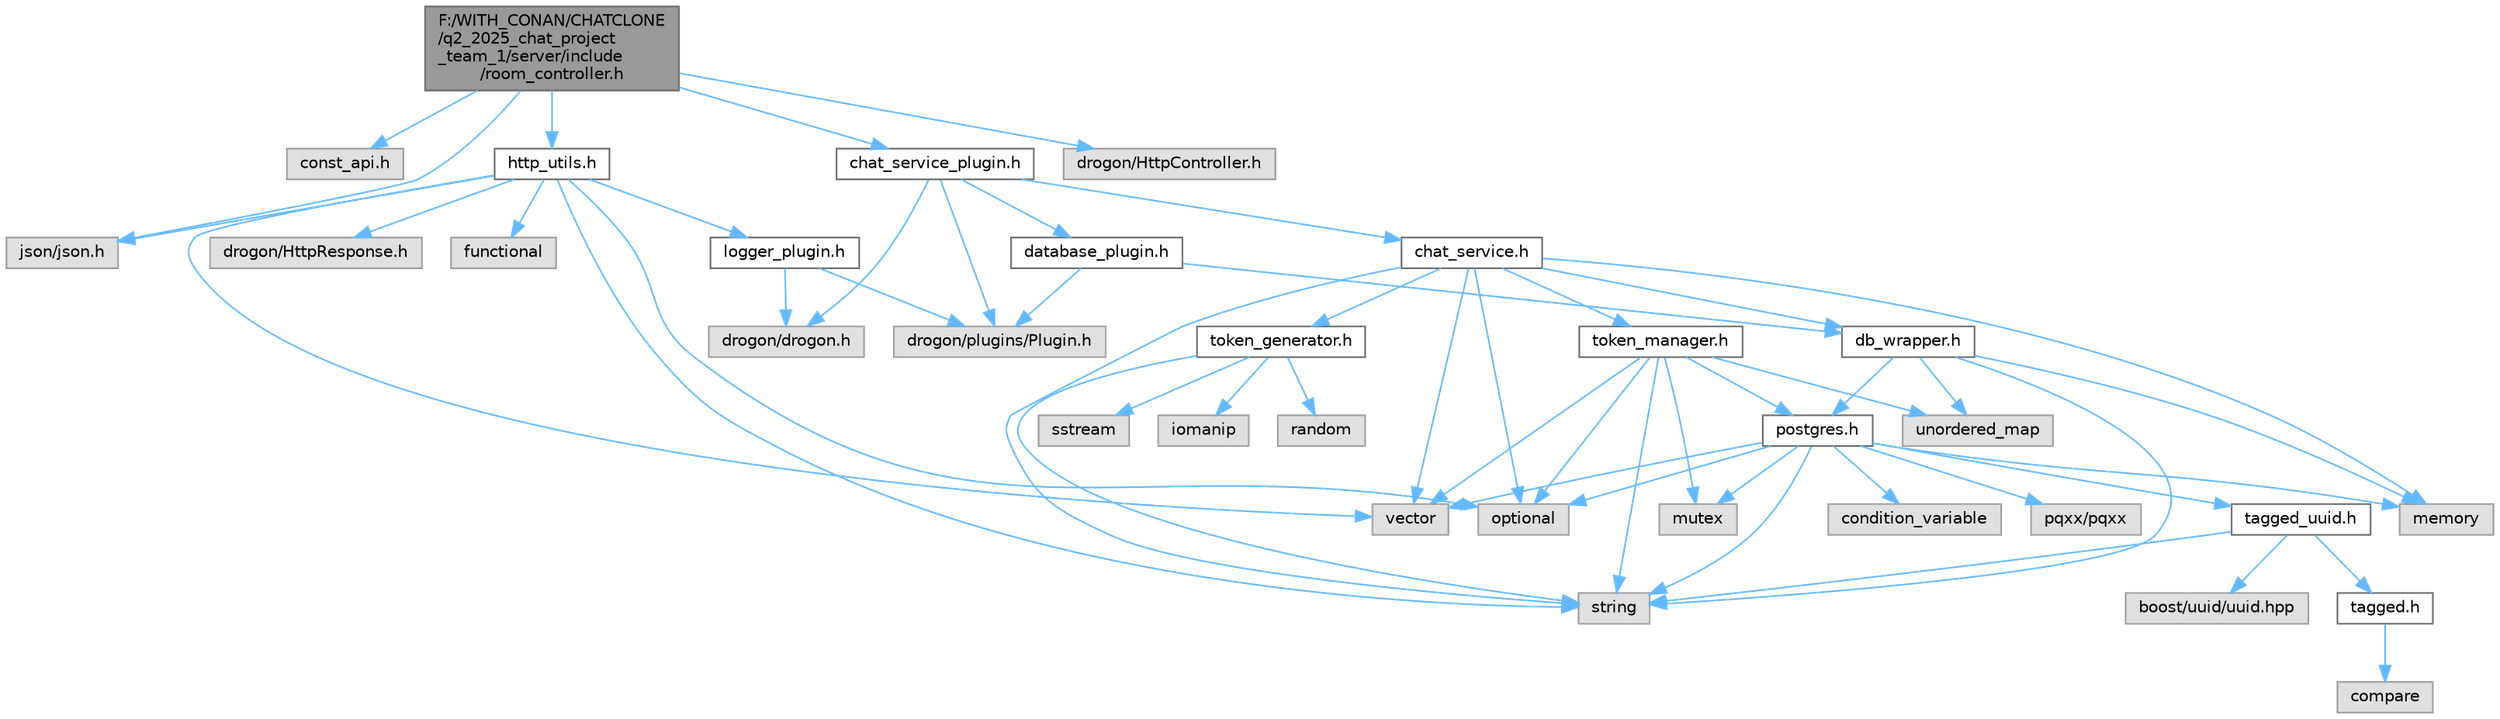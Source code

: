 digraph "F:/WITH_CONAN/CHATCLONE/q2_2025_chat_project_team_1/server/include/room_controller.h"
{
 // LATEX_PDF_SIZE
  bgcolor="transparent";
  edge [fontname=Helvetica,fontsize=10,labelfontname=Helvetica,labelfontsize=10];
  node [fontname=Helvetica,fontsize=10,shape=box,height=0.2,width=0.4];
  Node1 [id="Node000001",label="F:/WITH_CONAN/CHATCLONE\l/q2_2025_chat_project\l_team_1/server/include\l/room_controller.h",height=0.2,width=0.4,color="gray40", fillcolor="grey60", style="filled", fontcolor="black",tooltip="Заголовочный файл для класса RoomController, реализующего REST API для работы с комнатами."];
  Node1 -> Node2 [id="edge1_Node000001_Node000002",color="steelblue1",style="solid",tooltip=" "];
  Node2 [id="Node000002",label="const_api.h",height=0.2,width=0.4,color="grey60", fillcolor="#E0E0E0", style="filled",tooltip=" "];
  Node1 -> Node3 [id="edge2_Node000001_Node000003",color="steelblue1",style="solid",tooltip=" "];
  Node3 [id="Node000003",label="http_utils.h",height=0.2,width=0.4,color="grey40", fillcolor="white", style="filled",URL="$http__utils_8h.html",tooltip="Заголовочный файл, содержащий вспомогательные функции для обработки HTTP-запросов и ответов."];
  Node3 -> Node4 [id="edge3_Node000003_Node000004",color="steelblue1",style="solid",tooltip=" "];
  Node4 [id="Node000004",label="logger_plugin.h",height=0.2,width=0.4,color="grey40", fillcolor="white", style="filled",URL="$logger__plugin_8h.html",tooltip="Заголовочный файл для класса LoggerPlugin, реализующего плагин для логирования событий чата."];
  Node4 -> Node5 [id="edge4_Node000004_Node000005",color="steelblue1",style="solid",tooltip=" "];
  Node5 [id="Node000005",label="drogon/plugins/Plugin.h",height=0.2,width=0.4,color="grey60", fillcolor="#E0E0E0", style="filled",tooltip=" "];
  Node4 -> Node6 [id="edge5_Node000004_Node000006",color="steelblue1",style="solid",tooltip=" "];
  Node6 [id="Node000006",label="drogon/drogon.h",height=0.2,width=0.4,color="grey60", fillcolor="#E0E0E0", style="filled",tooltip=" "];
  Node3 -> Node7 [id="edge6_Node000003_Node000007",color="steelblue1",style="solid",tooltip=" "];
  Node7 [id="Node000007",label="drogon/HttpResponse.h",height=0.2,width=0.4,color="grey60", fillcolor="#E0E0E0", style="filled",tooltip=" "];
  Node3 -> Node8 [id="edge7_Node000003_Node000008",color="steelblue1",style="solid",tooltip=" "];
  Node8 [id="Node000008",label="json/json.h",height=0.2,width=0.4,color="grey60", fillcolor="#E0E0E0", style="filled",tooltip=" "];
  Node3 -> Node9 [id="edge8_Node000003_Node000009",color="steelblue1",style="solid",tooltip=" "];
  Node9 [id="Node000009",label="functional",height=0.2,width=0.4,color="grey60", fillcolor="#E0E0E0", style="filled",tooltip=" "];
  Node3 -> Node10 [id="edge9_Node000003_Node000010",color="steelblue1",style="solid",tooltip=" "];
  Node10 [id="Node000010",label="optional",height=0.2,width=0.4,color="grey60", fillcolor="#E0E0E0", style="filled",tooltip=" "];
  Node3 -> Node11 [id="edge10_Node000003_Node000011",color="steelblue1",style="solid",tooltip=" "];
  Node11 [id="Node000011",label="string",height=0.2,width=0.4,color="grey60", fillcolor="#E0E0E0", style="filled",tooltip=" "];
  Node3 -> Node12 [id="edge11_Node000003_Node000012",color="steelblue1",style="solid",tooltip=" "];
  Node12 [id="Node000012",label="vector",height=0.2,width=0.4,color="grey60", fillcolor="#E0E0E0", style="filled",tooltip=" "];
  Node1 -> Node13 [id="edge12_Node000001_Node000013",color="steelblue1",style="solid",tooltip=" "];
  Node13 [id="Node000013",label="chat_service_plugin.h",height=0.2,width=0.4,color="grey40", fillcolor="white", style="filled",URL="$chat__service__plugin_8h.html",tooltip="Заголовочный файл для класса ChatServicePlugin, реализующего плагин для доступа к ChatService."];
  Node13 -> Node14 [id="edge13_Node000013_Node000014",color="steelblue1",style="solid",tooltip=" "];
  Node14 [id="Node000014",label="chat_service.h",height=0.2,width=0.4,color="grey40", fillcolor="white", style="filled",URL="$chat__service_8h.html",tooltip="Заголовочный файл для класса ChatService, предоставляющего интерфейс для управления чатом."];
  Node14 -> Node15 [id="edge14_Node000014_Node000015",color="steelblue1",style="solid",tooltip=" "];
  Node15 [id="Node000015",label="token_manager.h",height=0.2,width=0.4,color="grey40", fillcolor="white", style="filled",URL="$token__manager_8h.html",tooltip="Заголовочный файл для класса TokenManager, управляющего токенами аутентификации."];
  Node15 -> Node16 [id="edge15_Node000015_Node000016",color="steelblue1",style="solid",tooltip=" "];
  Node16 [id="Node000016",label="postgres.h",height=0.2,width=0.4,color="grey40", fillcolor="white", style="filled",URL="$postgres_8h.html",tooltip="Заголовочный файл, определяющий интерфейс для работы с базой данных PostgreSQL."];
  Node16 -> Node17 [id="edge16_Node000016_Node000017",color="steelblue1",style="solid",tooltip=" "];
  Node17 [id="Node000017",label="condition_variable",height=0.2,width=0.4,color="grey60", fillcolor="#E0E0E0", style="filled",tooltip=" "];
  Node16 -> Node18 [id="edge17_Node000016_Node000018",color="steelblue1",style="solid",tooltip=" "];
  Node18 [id="Node000018",label="pqxx/pqxx",height=0.2,width=0.4,color="grey60", fillcolor="#E0E0E0", style="filled",tooltip=" "];
  Node16 -> Node19 [id="edge18_Node000016_Node000019",color="steelblue1",style="solid",tooltip=" "];
  Node19 [id="Node000019",label="memory",height=0.2,width=0.4,color="grey60", fillcolor="#E0E0E0", style="filled",tooltip=" "];
  Node16 -> Node12 [id="edge19_Node000016_Node000012",color="steelblue1",style="solid",tooltip=" "];
  Node16 -> Node10 [id="edge20_Node000016_Node000010",color="steelblue1",style="solid",tooltip=" "];
  Node16 -> Node11 [id="edge21_Node000016_Node000011",color="steelblue1",style="solid",tooltip=" "];
  Node16 -> Node20 [id="edge22_Node000016_Node000020",color="steelblue1",style="solid",tooltip=" "];
  Node20 [id="Node000020",label="mutex",height=0.2,width=0.4,color="grey60", fillcolor="#E0E0E0", style="filled",tooltip=" "];
  Node16 -> Node21 [id="edge23_Node000016_Node000021",color="steelblue1",style="solid",tooltip=" "];
  Node21 [id="Node000021",label="tagged_uuid.h",height=0.2,width=0.4,color="grey40", fillcolor="white", style="filled",URL="$tagged__uuid_8h.html",tooltip="Заголовочный файл, содержащий утилиты для работы с UUID."];
  Node21 -> Node22 [id="edge24_Node000021_Node000022",color="steelblue1",style="solid",tooltip=" "];
  Node22 [id="Node000022",label="boost/uuid/uuid.hpp",height=0.2,width=0.4,color="grey60", fillcolor="#E0E0E0", style="filled",tooltip=" "];
  Node21 -> Node11 [id="edge25_Node000021_Node000011",color="steelblue1",style="solid",tooltip=" "];
  Node21 -> Node23 [id="edge26_Node000021_Node000023",color="steelblue1",style="solid",tooltip=" "];
  Node23 [id="Node000023",label="tagged.h",height=0.2,width=0.4,color="grey40", fillcolor="white", style="filled",URL="$tagged_8h.html",tooltip="Заголовочный файл, содержащий общие утилиты и шаблоны классов."];
  Node23 -> Node24 [id="edge27_Node000023_Node000024",color="steelblue1",style="solid",tooltip=" "];
  Node24 [id="Node000024",label="compare",height=0.2,width=0.4,color="grey60", fillcolor="#E0E0E0", style="filled",tooltip=" "];
  Node15 -> Node20 [id="edge28_Node000015_Node000020",color="steelblue1",style="solid",tooltip=" "];
  Node15 -> Node10 [id="edge29_Node000015_Node000010",color="steelblue1",style="solid",tooltip=" "];
  Node15 -> Node11 [id="edge30_Node000015_Node000011",color="steelblue1",style="solid",tooltip=" "];
  Node15 -> Node25 [id="edge31_Node000015_Node000025",color="steelblue1",style="solid",tooltip=" "];
  Node25 [id="Node000025",label="unordered_map",height=0.2,width=0.4,color="grey60", fillcolor="#E0E0E0", style="filled",tooltip=" "];
  Node15 -> Node12 [id="edge32_Node000015_Node000012",color="steelblue1",style="solid",tooltip=" "];
  Node14 -> Node26 [id="edge33_Node000014_Node000026",color="steelblue1",style="solid",tooltip=" "];
  Node26 [id="Node000026",label="token_generator.h",height=0.2,width=0.4,color="grey40", fillcolor="white", style="filled",URL="$token__generator_8h.html",tooltip="Заголовочный файл, содержащий классы для генерации токенов."];
  Node26 -> Node27 [id="edge34_Node000026_Node000027",color="steelblue1",style="solid",tooltip=" "];
  Node27 [id="Node000027",label="iomanip",height=0.2,width=0.4,color="grey60", fillcolor="#E0E0E0", style="filled",tooltip=" "];
  Node26 -> Node28 [id="edge35_Node000026_Node000028",color="steelblue1",style="solid",tooltip=" "];
  Node28 [id="Node000028",label="random",height=0.2,width=0.4,color="grey60", fillcolor="#E0E0E0", style="filled",tooltip=" "];
  Node26 -> Node29 [id="edge36_Node000026_Node000029",color="steelblue1",style="solid",tooltip=" "];
  Node29 [id="Node000029",label="sstream",height=0.2,width=0.4,color="grey60", fillcolor="#E0E0E0", style="filled",tooltip=" "];
  Node26 -> Node11 [id="edge37_Node000026_Node000011",color="steelblue1",style="solid",tooltip=" "];
  Node14 -> Node30 [id="edge38_Node000014_Node000030",color="steelblue1",style="solid",tooltip=" "];
  Node30 [id="Node000030",label="db_wrapper.h",height=0.2,width=0.4,color="grey40", fillcolor="white", style="filled",URL="$db__wrapper_8h.html",tooltip="Заголовочный файл для класса IRCDBWrapper, предоставляющего интерфейс для взаимодействия с базой данн..."];
  Node30 -> Node11 [id="edge39_Node000030_Node000011",color="steelblue1",style="solid",tooltip=" "];
  Node30 -> Node25 [id="edge40_Node000030_Node000025",color="steelblue1",style="solid",tooltip=" "];
  Node30 -> Node19 [id="edge41_Node000030_Node000019",color="steelblue1",style="solid",tooltip=" "];
  Node30 -> Node16 [id="edge42_Node000030_Node000016",color="steelblue1",style="solid",tooltip=" "];
  Node14 -> Node19 [id="edge43_Node000014_Node000019",color="steelblue1",style="solid",tooltip=" "];
  Node14 -> Node10 [id="edge44_Node000014_Node000010",color="steelblue1",style="solid",tooltip=" "];
  Node14 -> Node11 [id="edge45_Node000014_Node000011",color="steelblue1",style="solid",tooltip=" "];
  Node14 -> Node12 [id="edge46_Node000014_Node000012",color="steelblue1",style="solid",tooltip=" "];
  Node13 -> Node31 [id="edge47_Node000013_Node000031",color="steelblue1",style="solid",tooltip=" "];
  Node31 [id="Node000031",label="database_plugin.h",height=0.2,width=0.4,color="grey40", fillcolor="white", style="filled",URL="$database__plugin_8h.html",tooltip="Заголовочный файл для класса DatabasePlugin, реализующего плагин для подключения к базе данных."];
  Node31 -> Node30 [id="edge48_Node000031_Node000030",color="steelblue1",style="solid",tooltip=" "];
  Node31 -> Node5 [id="edge49_Node000031_Node000005",color="steelblue1",style="solid",tooltip=" "];
  Node13 -> Node6 [id="edge50_Node000013_Node000006",color="steelblue1",style="solid",tooltip=" "];
  Node13 -> Node5 [id="edge51_Node000013_Node000005",color="steelblue1",style="solid",tooltip=" "];
  Node1 -> Node32 [id="edge52_Node000001_Node000032",color="steelblue1",style="solid",tooltip=" "];
  Node32 [id="Node000032",label="drogon/HttpController.h",height=0.2,width=0.4,color="grey60", fillcolor="#E0E0E0", style="filled",tooltip=" "];
  Node1 -> Node8 [id="edge53_Node000001_Node000008",color="steelblue1",style="solid",tooltip=" "];
}
